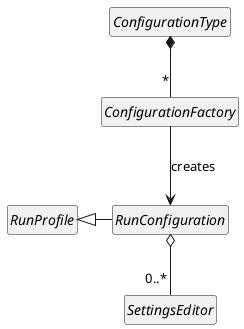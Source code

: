 @startuml

hide empty members
hide circle

interface RunProfile
interface ConfigurationType
abstract class ConfigurationFactory
interface RunConfiguration
abstract class SettingsEditor


ConfigurationType *-- "*" ConfigurationFactory
ConfigurationFactory --> RunConfiguration: creates
RunConfiguration o-- "0..*" SettingsEditor
RunConfiguration -l|> RunProfile

@enduml
